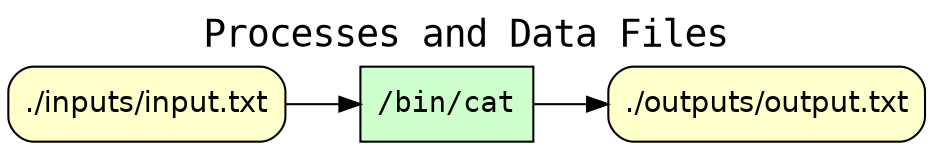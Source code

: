 
digraph wt_run {
rankdir=LR
fontname=Courier; fontsize=18; labelloc=t
label="Processes and Data Files"
node[shape=box style="filled" fillcolor="#CCFFCC" peripheries=1 fontname=Courier]
"exe:e2" [label="/bin/cat"]
node[shape=box style="rounded,filled" fillcolor="#FFFFCC" peripheries=1 fontname=Helvetica]
"access:i18" [label="./inputs/input.txt"]
"access:i10" [label="./outputs/output.txt"]
"exe:e2" -> "access:i10"
"access:i18" -> "exe:e2"
}


